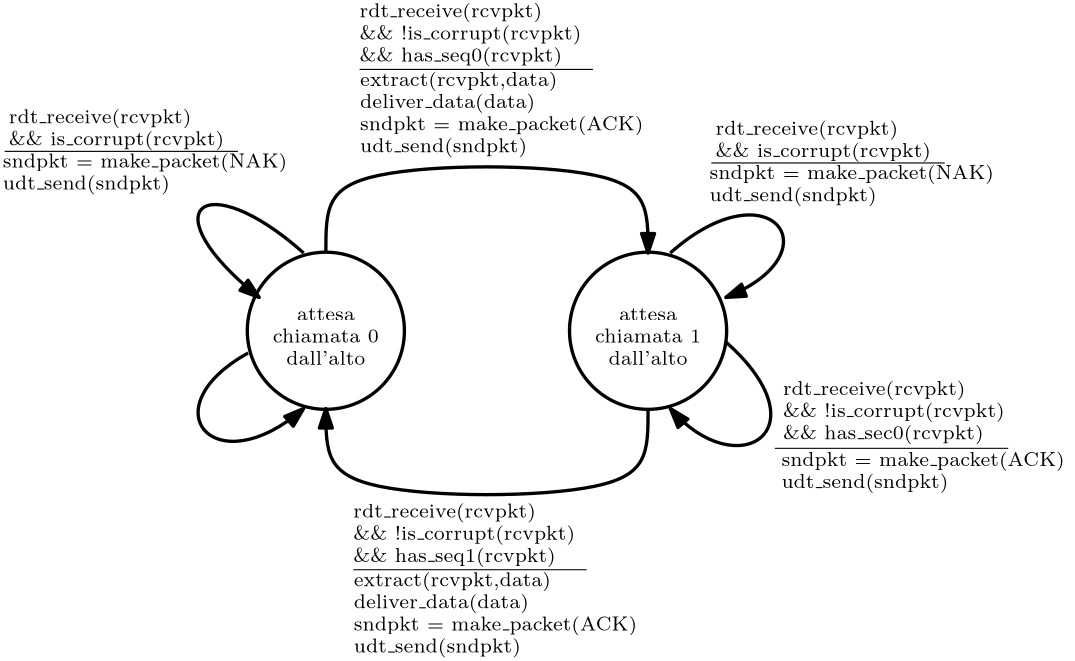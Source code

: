 <?xml version="1.0"?>
<!DOCTYPE ipe SYSTEM "ipe.dtd">
<ipe version="70218" creator="Ipe 7.2.28">
<info created="D:20240329185223" modified="D:20240329185607"/>
<ipestyle name="basic">
<symbol name="arrow/arc(spx)">
<path stroke="sym-stroke" fill="sym-stroke" pen="sym-pen">
0 0 m
-1 0.333 l
-1 -0.333 l
h
</path>
</symbol>
<symbol name="arrow/farc(spx)">
<path stroke="sym-stroke" fill="white" pen="sym-pen">
0 0 m
-1 0.333 l
-1 -0.333 l
h
</path>
</symbol>
<symbol name="arrow/ptarc(spx)">
<path stroke="sym-stroke" fill="sym-stroke" pen="sym-pen">
0 0 m
-1 0.333 l
-0.8 0 l
-1 -0.333 l
h
</path>
</symbol>
<symbol name="arrow/fptarc(spx)">
<path stroke="sym-stroke" fill="white" pen="sym-pen">
0 0 m
-1 0.333 l
-0.8 0 l
-1 -0.333 l
h
</path>
</symbol>
<symbol name="mark/circle(sx)" transformations="translations">
<path fill="sym-stroke">
0.6 0 0 0.6 0 0 e
0.4 0 0 0.4 0 0 e
</path>
</symbol>
<symbol name="mark/disk(sx)" transformations="translations">
<path fill="sym-stroke">
0.6 0 0 0.6 0 0 e
</path>
</symbol>
<symbol name="mark/fdisk(sfx)" transformations="translations">
<group>
<path fill="sym-fill">
0.5 0 0 0.5 0 0 e
</path>
<path fill="sym-stroke" fillrule="eofill">
0.6 0 0 0.6 0 0 e
0.4 0 0 0.4 0 0 e
</path>
</group>
</symbol>
<symbol name="mark/box(sx)" transformations="translations">
<path fill="sym-stroke" fillrule="eofill">
-0.6 -0.6 m
0.6 -0.6 l
0.6 0.6 l
-0.6 0.6 l
h
-0.4 -0.4 m
0.4 -0.4 l
0.4 0.4 l
-0.4 0.4 l
h
</path>
</symbol>
<symbol name="mark/square(sx)" transformations="translations">
<path fill="sym-stroke">
-0.6 -0.6 m
0.6 -0.6 l
0.6 0.6 l
-0.6 0.6 l
h
</path>
</symbol>
<symbol name="mark/fsquare(sfx)" transformations="translations">
<group>
<path fill="sym-fill">
-0.5 -0.5 m
0.5 -0.5 l
0.5 0.5 l
-0.5 0.5 l
h
</path>
<path fill="sym-stroke" fillrule="eofill">
-0.6 -0.6 m
0.6 -0.6 l
0.6 0.6 l
-0.6 0.6 l
h
-0.4 -0.4 m
0.4 -0.4 l
0.4 0.4 l
-0.4 0.4 l
h
</path>
</group>
</symbol>
<symbol name="mark/cross(sx)" transformations="translations">
<group>
<path fill="sym-stroke">
-0.43 -0.57 m
0.57 0.43 l
0.43 0.57 l
-0.57 -0.43 l
h
</path>
<path fill="sym-stroke">
-0.43 0.57 m
0.57 -0.43 l
0.43 -0.57 l
-0.57 0.43 l
h
</path>
</group>
</symbol>
<symbol name="arrow/fnormal(spx)">
<path stroke="sym-stroke" fill="white" pen="sym-pen">
0 0 m
-1 0.333 l
-1 -0.333 l
h
</path>
</symbol>
<symbol name="arrow/pointed(spx)">
<path stroke="sym-stroke" fill="sym-stroke" pen="sym-pen">
0 0 m
-1 0.333 l
-0.8 0 l
-1 -0.333 l
h
</path>
</symbol>
<symbol name="arrow/fpointed(spx)">
<path stroke="sym-stroke" fill="white" pen="sym-pen">
0 0 m
-1 0.333 l
-0.8 0 l
-1 -0.333 l
h
</path>
</symbol>
<symbol name="arrow/linear(spx)">
<path stroke="sym-stroke" pen="sym-pen">
-1 0.333 m
0 0 l
-1 -0.333 l
</path>
</symbol>
<symbol name="arrow/fdouble(spx)">
<path stroke="sym-stroke" fill="white" pen="sym-pen">
0 0 m
-1 0.333 l
-1 -0.333 l
h
-1 0 m
-2 0.333 l
-2 -0.333 l
h
</path>
</symbol>
<symbol name="arrow/double(spx)">
<path stroke="sym-stroke" fill="sym-stroke" pen="sym-pen">
0 0 m
-1 0.333 l
-1 -0.333 l
h
-1 0 m
-2 0.333 l
-2 -0.333 l
h
</path>
</symbol>
<symbol name="arrow/mid-normal(spx)">
<path stroke="sym-stroke" fill="sym-stroke" pen="sym-pen">
0.5 0 m
-0.5 0.333 l
-0.5 -0.333 l
h
</path>
</symbol>
<symbol name="arrow/mid-fnormal(spx)">
<path stroke="sym-stroke" fill="white" pen="sym-pen">
0.5 0 m
-0.5 0.333 l
-0.5 -0.333 l
h
</path>
</symbol>
<symbol name="arrow/mid-pointed(spx)">
<path stroke="sym-stroke" fill="sym-stroke" pen="sym-pen">
0.5 0 m
-0.5 0.333 l
-0.3 0 l
-0.5 -0.333 l
h
</path>
</symbol>
<symbol name="arrow/mid-fpointed(spx)">
<path stroke="sym-stroke" fill="white" pen="sym-pen">
0.5 0 m
-0.5 0.333 l
-0.3 0 l
-0.5 -0.333 l
h
</path>
</symbol>
<symbol name="arrow/mid-double(spx)">
<path stroke="sym-stroke" fill="sym-stroke" pen="sym-pen">
1 0 m
0 0.333 l
0 -0.333 l
h
0 0 m
-1 0.333 l
-1 -0.333 l
h
</path>
</symbol>
<symbol name="arrow/mid-fdouble(spx)">
<path stroke="sym-stroke" fill="white" pen="sym-pen">
1 0 m
0 0.333 l
0 -0.333 l
h
0 0 m
-1 0.333 l
-1 -0.333 l
h
</path>
</symbol>
<anglesize name="22.5 deg" value="22.5"/>
<anglesize name="30 deg" value="30"/>
<anglesize name="45 deg" value="45"/>
<anglesize name="60 deg" value="60"/>
<anglesize name="90 deg" value="90"/>
<arrowsize name="large" value="10"/>
<arrowsize name="small" value="5"/>
<arrowsize name="tiny" value="3"/>
<color name="blue" value="0 0 1"/>
<color name="brown" value="0.647 0.165 0.165"/>
<color name="darkblue" value="0 0 0.545"/>
<color name="darkcyan" value="0 0.545 0.545"/>
<color name="darkgray" value="0.663"/>
<color name="darkgreen" value="0 0.392 0"/>
<color name="darkmagenta" value="0.545 0 0.545"/>
<color name="darkorange" value="1 0.549 0"/>
<color name="darkred" value="0.545 0 0"/>
<color name="gold" value="1 0.843 0"/>
<color name="gray" value="0.745"/>
<color name="green" value="0 1 0"/>
<color name="lightblue" value="0.678 0.847 0.902"/>
<color name="lightcyan" value="0.878 1 1"/>
<color name="lightgray" value="0.827"/>
<color name="lightgreen" value="0.565 0.933 0.565"/>
<color name="lightyellow" value="1 1 0.878"/>
<color name="navy" value="0 0 0.502"/>
<color name="orange" value="1 0.647 0"/>
<color name="pink" value="1 0.753 0.796"/>
<color name="purple" value="0.627 0.125 0.941"/>
<color name="red" value="1 0 0"/>
<color name="seagreen" value="0.18 0.545 0.341"/>
<color name="turquoise" value="0.251 0.878 0.816"/>
<color name="violet" value="0.933 0.51 0.933"/>
<color name="yellow" value="1 1 0"/>
<dashstyle name="dash dot dotted" value="[4 2 1 2 1 2] 0"/>
<dashstyle name="dash dotted" value="[4 2 1 2] 0"/>
<dashstyle name="dashed" value="[4] 0"/>
<dashstyle name="dotted" value="[1 3] 0"/>
<gridsize name="10 pts (~3.5 mm)" value="10"/>
<gridsize name="14 pts (~5 mm)" value="14"/>
<gridsize name="16 pts (~6 mm)" value="16"/>
<gridsize name="20 pts (~7 mm)" value="20"/>
<gridsize name="28 pts (~10 mm)" value="28"/>
<gridsize name="32 pts (~12 mm)" value="32"/>
<gridsize name="4 pts" value="4"/>
<gridsize name="56 pts (~20 mm)" value="56"/>
<gridsize name="8 pts (~3 mm)" value="8"/>
<opacity name="10%" value="0.1"/>
<opacity name="30%" value="0.3"/>
<opacity name="50%" value="0.5"/>
<opacity name="75%" value="0.75"/>
<pen name="fat" value="1.2"/>
<pen name="heavier" value="0.8"/>
<pen name="ultrafat" value="2"/>
<symbolsize name="large" value="5"/>
<symbolsize name="small" value="2"/>
<symbolsize name="tiny" value="1.1"/>
<textsize name="Huge" value="\Huge"/>
<textsize name="LARGE" value="\LARGE"/>
<textsize name="Large" value="\Large"/>
<textsize name="footnote" value="\footnotesize"/>
<textsize name="huge" value="\huge"/>
<textsize name="large" value="\large"/>
<textsize name="script" value="\scriptsize"/>
<textsize name="small" value="\small"/>
<textsize name="tiny" value="\tiny"/>
<textstyle name="center" begin="\begin{center}" end="\end{center}"/>
<textstyle name="item" begin="\begin{itemize}\item{}" end="\end{itemize}"/>
<textstyle name="itemize" begin="\begin{itemize}" end="\end{itemize}"/>
<tiling name="falling" angle="-60" step="4" width="1"/>
<tiling name="rising" angle="30" step="4" width="1"/>
</ipestyle>
<page>
<layer name="alpha"/>
<view layers="alpha" active="alpha"/>
<text layer="alpha" matrix="1 0 0 1 44 -144" transformations="translations" pos="120 796" stroke="black" type="minipage" width="56" height="12.6" depth="7.63" valign="top" size="script">\begin{center}
attesa \\chiamata 0 dall&apos;alto
\end{center}</text>
<path matrix="1 0 0 1 44 -136" stroke="black" pen="fat">
28.2843 0 0 28.2843 148 780 e
</path>
<text matrix="1 0 0 1 160 -144" transformations="translations" pos="120 796" stroke="black" type="minipage" width="56" height="12.6" depth="7.63" valign="top" size="script">\begin{center}
attesa \\chiamata 1 dall&apos;alto
\end{center}</text>
<path matrix="1 0 0 1 160 -136" stroke="black" pen="fat">
28.2843 0 0 28.2843 148 780 e
</path>
<path stroke="black" pen="fat" arrow="normal/normal">
192 672 m
192 688
192 704
308 704
308 688
308 672 c
</path>
<path stroke="black" pen="fat" arrow="normal/normal">
308 616 m
308 600
308 584
192 584
192 600
192 616 c
</path>
<text matrix="1 0 0 1 4.1503 10.0752" transformations="translations" pos="200 752" stroke="black" type="minipage" width="104" height="13.944" depth="8.97" valign="top" size="script">rdt\_receive(rcvpkt) \\\&amp;\&amp; !is\_corrupt(rcvpkt) \\
\&amp;\&amp; has\_seq0(rcvpkt)</text>
<path matrix="1 0 0 1 4.1503 2.07515" stroke="black">
200 736 m
284 736 l
</path>
<text matrix="1 0 0 1 4.32323 -14.6166" transformations="translations" pos="200 752" stroke="black" type="minipage" width="104" height="17.924" depth="12.96" valign="top" size="script">extract(rcvpkt,data)\\
deliver\_data(data)\\
sndpkt = make\_packet(ACK)\\
udt\_send(sndpkt)</text>
<text matrix="1 0 0 1 1.87526 -170.032" transformations="translations" pos="200 752" stroke="black" type="minipage" width="104" height="13.944" depth="8.97" valign="top" size="script">rdt\_receive(rcvpkt) \\\&amp;\&amp; !is\_corrupt(rcvpkt) \\
\&amp;\&amp; has\_seq1(rcvpkt)</text>
<path matrix="1 0 0 1 1.87526 -178.032" stroke="black">
200 736 m
284 736 l
</path>
<text matrix="1 0 0 1 2.04819 -194.724" transformations="translations" pos="200 752" stroke="black" type="minipage" width="104" height="17.924" depth="12.96" valign="top" size="script">extract(rcvpkt,data)\\
deliver\_data(data)\\
sndpkt = make\_packet(ACK)\\
udt\_send(sndpkt)</text>
<text matrix="1 0 0 1 132.281 -32.2153" transformations="translations" pos="200 752" stroke="black" type="minipage" width="104" height="9.964" depth="4.98" valign="top" size="script">rdt\_receive(rcvpkt) \\\&amp;\&amp; is\_corrupt(rcvpkt)</text>
<text matrix="1 0 0 1 130.119 -48.1511" transformations="translations" pos="200 752" stroke="black" type="minipage" width="104" height="9.964" depth="4.98" valign="top" size="script">sndpkt = make\_packet(NAK)\\
udt\_send(sndpkt)</text>
<path matrix="1 0 0 1 130.787 -31.5908" stroke="black">
200 736 m
284 736 l
</path>
<path stroke="black" pen="fat" arrow="normal/normal">
316 672 m
352 704
376 672
336 656 c
</path>
<path stroke="black" pen="fat" arrow="normal/normal">
336 640 m
372 608
340 588
316 616 c
</path>
<path stroke="black" pen="fat" arrow="normal/normal">
184 672 m
148 704
128 688
168 656 c
</path>
<path stroke="black" pen="fat" arrow="normal/normal">
164 636 m
128 616
152 588
184 616 c
</path>
<text matrix="1 0 0 1 -122.144 -28.0445" transformations="translations" pos="200 752" stroke="black" type="minipage" width="104" height="9.964" depth="4.98" valign="top" size="script">rdt\_receive(rcvpkt) \\\&amp;\&amp; is\_corrupt(rcvpkt)</text>
<text matrix="1 0 0 1 -124.306 -43.9803" transformations="translations" pos="200 752" stroke="black" type="minipage" width="104" height="9.964" depth="4.98" valign="top" size="script">sndpkt = make\_packet(NAK)\\
udt\_send(sndpkt)</text>
<path matrix="1 0 0 1 -123.638 -27.42" stroke="black">
200 736 m
284 736 l
</path>
<text matrix="1 0 0 1 156.548 -125.871" transformations="translations" pos="200 752" stroke="black" type="minipage" width="104" height="13.944" depth="8.97" valign="top" size="script">rdt\_receive(rcvpkt) \\\&amp;\&amp; !is\_corrupt(rcvpkt)\\ \&amp;\&amp; has\_sec0(rcvpkt)</text>
<text matrix="1 0 0 1 155.989 -151.445" transformations="translations" pos="200 752" stroke="black" type="minipage" width="104" height="9.964" depth="4.98" valign="top" size="script">sndpkt = make\_packet(ACK)\\
udt\_send(sndpkt)</text>
<path matrix="1 0 0 1 153.653 -134.329" stroke="black">
200 736 m
284 736 l
</path>
</page>
</ipe>
